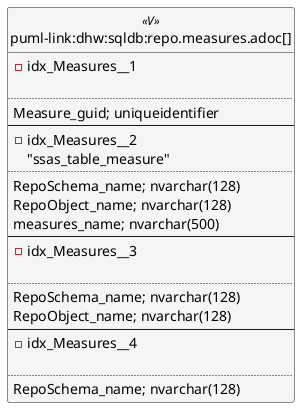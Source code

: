 @startuml
left to right direction
'top to bottom direction
hide circle
'avoide "." issues:
set namespaceSeparator none


skinparam class {
  BackgroundColor White
  BackgroundColor<<FN>> Yellow
  BackgroundColor<<FS>> Yellow
  BackgroundColor<<FT>> LightGray
  BackgroundColor<<IF>> Yellow
  BackgroundColor<<IS>> Yellow
  BackgroundColor<<P>> Aqua
  BackgroundColor<<PC>> Aqua
  BackgroundColor<<SN>> Yellow
  BackgroundColor<<SO>> SlateBlue
  BackgroundColor<<TF>> LightGray
  BackgroundColor<<TR>> Tomato
  BackgroundColor<<U>> White
  BackgroundColor<<V>> WhiteSmoke
  BackgroundColor<<X>> Aqua
  BackgroundColor<<external>> AliceBlue
}


entity "puml-link:dhw:sqldb:repo.measures.adoc[]" as repo.Measures << V >> {
- idx_Measures__1

..
Measure_guid; uniqueidentifier
--
- idx_Measures__2
"ssas_table_measure"
..
RepoSchema_name; nvarchar(128)
RepoObject_name; nvarchar(128)
measures_name; nvarchar(500)
--
- idx_Measures__3

..
RepoSchema_name; nvarchar(128)
RepoObject_name; nvarchar(128)
--
- idx_Measures__4

..
RepoSchema_name; nvarchar(128)
}


@enduml

